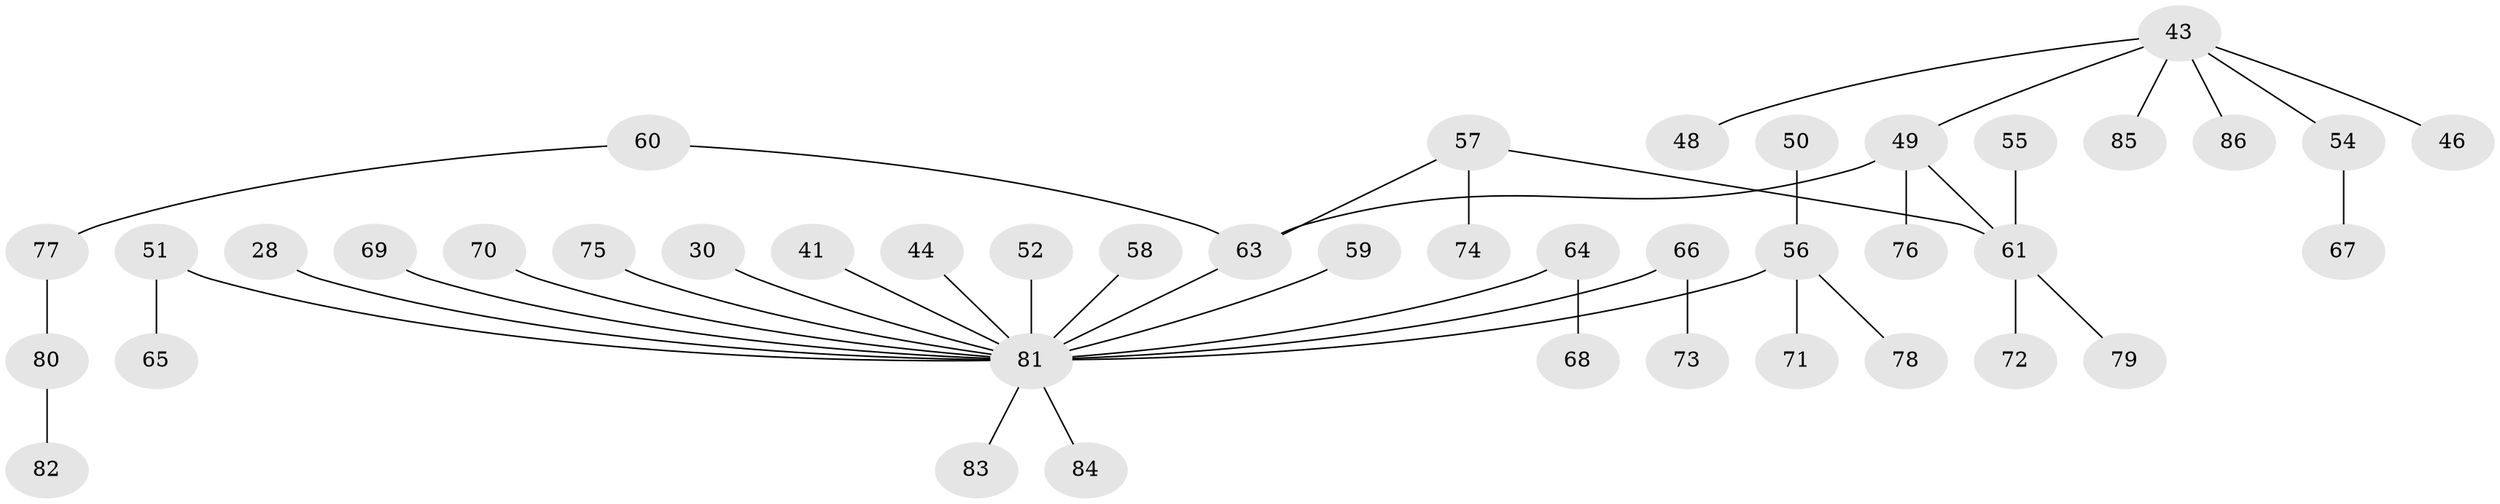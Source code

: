 // original degree distribution, {3: 0.16279069767441862, 5: 0.06976744186046512, 4: 0.05813953488372093, 2: 0.26744186046511625, 1: 0.4418604651162791}
// Generated by graph-tools (version 1.1) at 2025/42/03/09/25 04:42:02]
// undirected, 43 vertices, 43 edges
graph export_dot {
graph [start="1"]
  node [color=gray90,style=filled];
  28;
  30;
  41;
  43 [super="+7+33+40"];
  44;
  46;
  48;
  49 [super="+5+8"];
  50;
  51;
  52 [super="+16"];
  54;
  55;
  56 [super="+38"];
  57 [super="+47"];
  58;
  59;
  60 [super="+26+25+37+45"];
  61 [super="+10+39+53"];
  63 [super="+22"];
  64 [super="+32+62"];
  65;
  66 [super="+36+42"];
  67;
  68;
  69;
  70;
  71;
  72;
  73;
  74;
  75;
  76;
  77;
  78;
  79;
  80;
  81 [super="+18+12+20+35+17+27+31"];
  82;
  83;
  84;
  85;
  86;
  28 -- 81;
  30 -- 81;
  41 -- 81;
  43 -- 54;
  43 -- 86;
  43 -- 85;
  43 -- 49;
  43 -- 48;
  43 -- 46;
  44 -- 81;
  49 -- 61;
  49 -- 63;
  49 -- 76;
  50 -- 56;
  51 -- 65;
  51 -- 81;
  52 -- 81;
  54 -- 67;
  55 -- 61;
  56 -- 78;
  56 -- 81;
  56 -- 71;
  57 -- 63;
  57 -- 74;
  57 -- 61;
  58 -- 81 [weight=2];
  59 -- 81;
  60 -- 77;
  60 -- 63;
  61 -- 79;
  61 -- 72;
  63 -- 81 [weight=2];
  64 -- 68;
  64 -- 81;
  66 -- 73;
  66 -- 81;
  69 -- 81;
  70 -- 81;
  75 -- 81;
  77 -- 80;
  80 -- 82;
  81 -- 83;
  81 -- 84;
}
